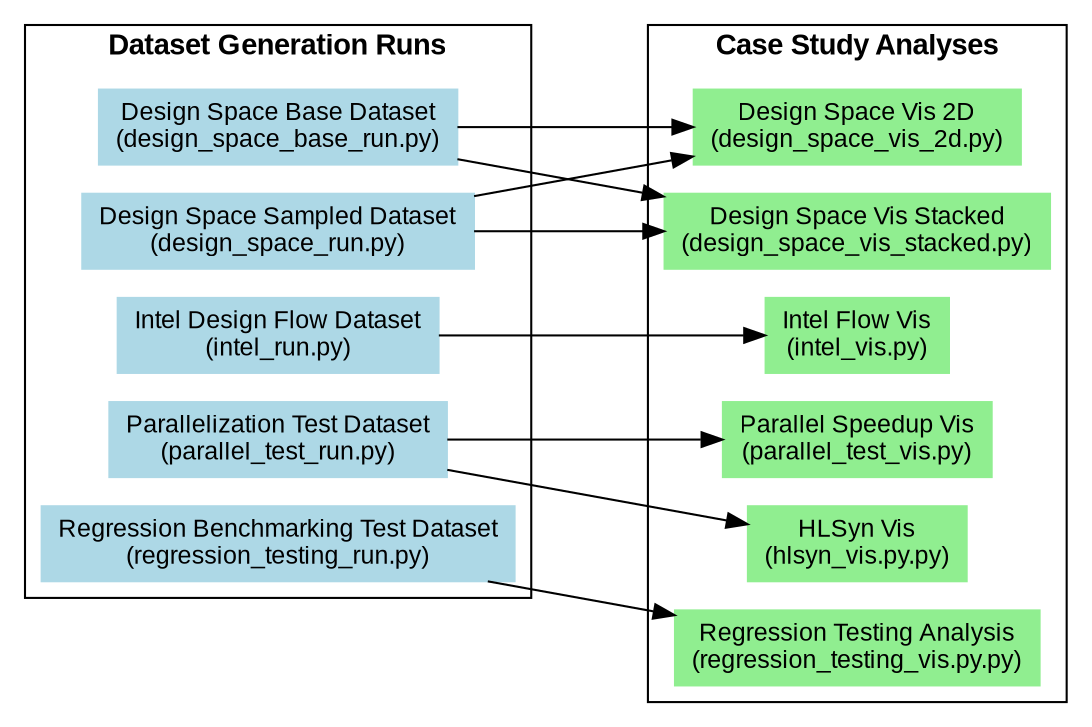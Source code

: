 digraph depends {
    rankdir=LR
    nodesep=0.2; // Increase the space between nodes
    ranksep=1; // Increase the space between ranks
    dpi=300; // Increase the resolution of the image

    // Global node style
    node [fontsize=12, fontname="Arial"];

    // Subgraph for "Dataset Runs"
    subgraph cluster_dataset_runs {
        label=<<b>Dataset Generation Runs</b>>;
        style=filled;
        color=black;
        fillcolor=white;
        fontsize=14;
        fontname="Arial Bold";
        node [style=filled, color=lightblue, shape=rect, fontsize=12, fontname="Arial"];
        
        "Design Space Base" [label="Design Space Base Dataset\n(design_space_base_run.py)"];
        "Design Space Sampled" [label="Design Space Sampled Dataset\n(design_space_run.py)"];
        "Intel Design Flow" [label="Intel Design Flow Dataset\n(intel_run.py)"];
        "Parallelization Test" [label="Parallelization Test Dataset\n(parallel_test_run.py)"];
        "Regression Benchmarking Test" [label="Regression Benchmarking Test Dataset\n(regression_testing_run.py)"];
    }

    // Subgraph for "Case Study Analysis"
    subgraph cluster_case_study {
        label=<<b>Case Study Analyses</b>>;
        style=filled;
        color=black;
        fillcolor=white;
        fontsize=14;
        fontname="Arial Bold";
        node [style=filled, color=lightgreen, shape=rect, fontsize=12, fontname="Arial"];
        
        "Design Space Vis 2D" [label="Design Space Vis 2D\n(design_space_vis_2d.py)"];
        "Design Space Vis Stacked" [label="Design Space Vis Stacked\n(design_space_vis_stacked.py)"];
        "Regression Testing Analysis" [label="Regression Testing Analysis\n(regression_testing_vis.py.py)"];
        "HLSyn Vis" [label="HLSyn Vis\n(hlsyn_vis.py.py)"];
        "Intel Flow Vis" [label="Intel Flow Vis\n(intel_vis.py)"];
        "Parallel Speedup Vis" [label="Parallel Speedup Vis\n(parallel_test_vis.py)"];
    }

    // Edges between nodes
    "Design Space Base" -> "Design Space Vis 2D";
    "Design Space Sampled" -> "Design Space Vis 2D";

    "Design Space Base" -> "Design Space Vis Stacked";
    "Design Space Sampled" -> "Design Space Vis Stacked";

    "Regression Benchmarking Test" -> "Regression Testing Analysis";

    "Parallelization Test" -> "Parallel Speedup Vis";

    "Parallelization Test" -> "HLSyn Vis";

    "Intel Design Flow" -> "Intel Flow Vis";
}